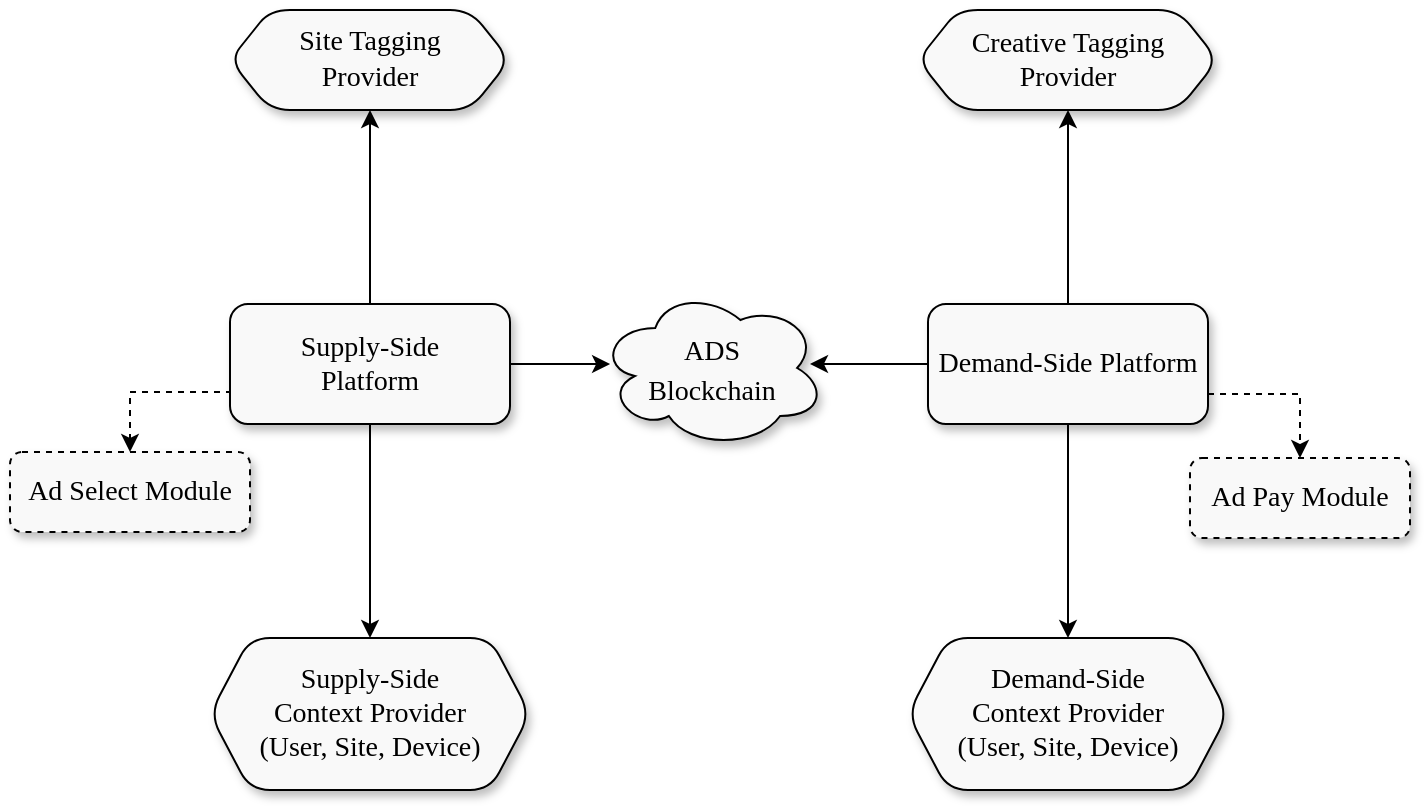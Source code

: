 <mxfile version="20.8.10" type="device"><diagram id="jn7hWb-1jvPDCO8oH757" name="Overview"><mxGraphModel dx="1418" dy="948" grid="1" gridSize="10" guides="1" tooltips="1" connect="1" arrows="1" fold="1" page="1" pageScale="1" pageWidth="1169" pageHeight="827" math="0" shadow="0"><root><mxCell id="0"/><mxCell id="1" parent="0"/><mxCell id="TTddFQqCvu-z7gr3W2Oo-3" style="edgeStyle=orthogonalEdgeStyle;rounded=0;orthogonalLoop=1;jettySize=auto;html=1;exitX=0;exitY=0.5;exitDx=0;exitDy=0;" parent="1" source="UW8ppSqbyXw56n3Y4dqZ-2" edge="1"><mxGeometry relative="1" as="geometry"><mxPoint x="620" y="367" as="targetPoint"/></mxGeometry></mxCell><mxCell id="UW8ppSqbyXw56n3Y4dqZ-15" style="edgeStyle=orthogonalEdgeStyle;rounded=0;orthogonalLoop=1;jettySize=auto;html=1;entryX=0.5;entryY=1;entryDx=0;entryDy=0;fontColor=#000000;strokeColor=#000000;shadow=0;" parent="1" source="UW8ppSqbyXw56n3Y4dqZ-1" target="UW8ppSqbyXw56n3Y4dqZ-4" edge="1"><mxGeometry relative="1" as="geometry"/></mxCell><mxCell id="njfDH5lzjeAfx0mGwy8I-3" style="edgeStyle=orthogonalEdgeStyle;rounded=0;orthogonalLoop=1;jettySize=auto;html=1;entryX=0.5;entryY=0;entryDx=0;entryDy=0;exitX=0;exitY=0.75;exitDx=0;exitDy=0;fontColor=#000000;strokeColor=#000000;shadow=0;dashed=1;" parent="1" source="UW8ppSqbyXw56n3Y4dqZ-1" target="UW8ppSqbyXw56n3Y4dqZ-26" edge="1"><mxGeometry relative="1" as="geometry"><Array as="points"><mxPoint x="280" y="381"/></Array></mxGeometry></mxCell><mxCell id="njfDH5lzjeAfx0mGwy8I-16" style="edgeStyle=orthogonalEdgeStyle;rounded=0;orthogonalLoop=1;jettySize=auto;html=1;fontColor=#000000;strokeColor=#000000;shadow=0;" parent="1" source="UW8ppSqbyXw56n3Y4dqZ-1" target="7m5zYhke_c38A_Lj1ryV-2" edge="1"><mxGeometry relative="1" as="geometry"><mxPoint x="400" y="490" as="targetPoint"/></mxGeometry></mxCell><mxCell id="TTddFQqCvu-z7gr3W2Oo-2" style="edgeStyle=orthogonalEdgeStyle;rounded=0;orthogonalLoop=1;jettySize=auto;html=1;entryX=0.051;entryY=0.475;entryDx=0;entryDy=0;entryPerimeter=0;" parent="1" source="UW8ppSqbyXw56n3Y4dqZ-1" target="Wy-U_TiyVfMH8nvqm76v-1" edge="1"><mxGeometry relative="1" as="geometry"/></mxCell><mxCell id="UW8ppSqbyXw56n3Y4dqZ-1" value="&lt;span style=&quot;text-align: start;&quot;&gt;&lt;font face=&quot;Tahoma&quot; style=&quot;font-size: 14px;&quot;&gt;Supply-Side &lt;br&gt;Platform&lt;/font&gt;&lt;/span&gt;" style="rounded=1;whiteSpace=wrap;html=1;shadow=1;glass=0;fontColor=#000000;strokeColor=#000000;fillColor=#F9F9F9;" parent="1" vertex="1"><mxGeometry x="330" y="337" width="140" height="60" as="geometry"/></mxCell><mxCell id="UW8ppSqbyXw56n3Y4dqZ-14" style="edgeStyle=orthogonalEdgeStyle;rounded=0;orthogonalLoop=1;jettySize=auto;html=1;entryX=0.5;entryY=1;entryDx=0;entryDy=0;fontColor=#000000;strokeColor=#000000;shadow=0;" parent="1" source="UW8ppSqbyXw56n3Y4dqZ-2" target="UW8ppSqbyXw56n3Y4dqZ-3" edge="1"><mxGeometry relative="1" as="geometry"/></mxCell><mxCell id="njfDH5lzjeAfx0mGwy8I-4" style="edgeStyle=orthogonalEdgeStyle;rounded=0;orthogonalLoop=1;jettySize=auto;html=1;exitX=1;exitY=0.75;exitDx=0;exitDy=0;fontColor=#000000;strokeColor=#000000;shadow=0;dashed=1;" parent="1" source="UW8ppSqbyXw56n3Y4dqZ-2" target="UW8ppSqbyXw56n3Y4dqZ-27" edge="1"><mxGeometry relative="1" as="geometry"/></mxCell><mxCell id="njfDH5lzjeAfx0mGwy8I-10" style="edgeStyle=orthogonalEdgeStyle;rounded=0;orthogonalLoop=1;jettySize=auto;html=1;fontColor=#000000;strokeColor=#000000;shadow=0;" parent="1" source="UW8ppSqbyXw56n3Y4dqZ-2" target="7m5zYhke_c38A_Lj1ryV-3" edge="1"><mxGeometry relative="1" as="geometry"><mxPoint x="750.0" y="490" as="targetPoint"/></mxGeometry></mxCell><mxCell id="UW8ppSqbyXw56n3Y4dqZ-2" value="&lt;span style=&quot;border-color: var(--border-color); text-align: start;&quot;&gt;&lt;font face=&quot;Tahoma&quot; style=&quot;border-color: var(--border-color); font-size: 14px;&quot;&gt;Demand-Side Platform&lt;/font&gt;&lt;/span&gt;" style="rounded=1;whiteSpace=wrap;html=1;fontColor=#000000;strokeColor=#000000;shadow=1;fillColor=#F9F9F9;" parent="1" vertex="1"><mxGeometry x="679" y="337" width="140" height="60" as="geometry"/></mxCell><mxCell id="UW8ppSqbyXw56n3Y4dqZ-3" value="&lt;span style=&quot;text-align: start;&quot;&gt;&lt;font face=&quot;Tahoma&quot; style=&quot;font-size: 14px;&quot;&gt;Creative Tagging Provider&lt;/font&gt;&lt;/span&gt;&lt;b&gt;&lt;br&gt;&lt;/b&gt;" style="shape=hexagon;perimeter=hexagonPerimeter2;whiteSpace=wrap;html=1;fixedSize=1;fontColor=#000000;strokeColor=#000000;shadow=1;fillColor=#F9F9F9;rounded=1;" parent="1" vertex="1"><mxGeometry x="674" y="190" width="150" height="50" as="geometry"/></mxCell><mxCell id="UW8ppSqbyXw56n3Y4dqZ-4" value="&lt;font face=&quot;Tahoma&quot;&gt;&lt;font style=&quot;font-size: 14px;&quot;&gt;Site Tagging&lt;br&gt;&lt;/font&gt;&lt;span style=&quot;font-size: 14px; text-align: start;&quot;&gt;Provider&lt;/span&gt;&lt;/font&gt;&lt;span style=&quot;font-family: &amp;quot;HCo Gotham&amp;quot;, system-ui, -apple-system, &amp;quot;Segoe UI&amp;quot;, Roboto, &amp;quot;Helvetica Neue&amp;quot;, Arial, &amp;quot;Noto Sans&amp;quot;, &amp;quot;Liberation Sans&amp;quot;, sans-serif, &amp;quot;Apple Color Emoji&amp;quot;, &amp;quot;Segoe UI Emoji&amp;quot;, &amp;quot;Segoe UI Symbol&amp;quot;, &amp;quot;Noto Color Emoji&amp;quot;; text-align: start;&quot;&gt;&lt;font style=&quot;font-size: 14px;&quot;&gt;&lt;br&gt;&lt;/font&gt;&lt;/span&gt;" style="shape=hexagon;perimeter=hexagonPerimeter2;whiteSpace=wrap;html=1;fixedSize=1;fontColor=#000000;strokeColor=#000000;shadow=1;fillColor=#F9F9F9;rounded=1;" parent="1" vertex="1"><mxGeometry x="330" y="190" width="140" height="50" as="geometry"/></mxCell><mxCell id="UW8ppSqbyXw56n3Y4dqZ-26" value="&lt;span style=&quot;border-color: var(--border-color); text-align: start;&quot;&gt;&lt;font face=&quot;Tahoma&quot; style=&quot;border-color: var(--border-color); font-size: 14px;&quot;&gt;Ad Select Module&lt;/font&gt;&lt;/span&gt;" style="rounded=1;whiteSpace=wrap;html=1;fontColor=#000000;strokeColor=#000000;shadow=1;fillColor=#F9F9F9;dashed=1;" parent="1" vertex="1"><mxGeometry x="220" y="411" width="120" height="40" as="geometry"/></mxCell><mxCell id="UW8ppSqbyXw56n3Y4dqZ-27" value="&lt;span style=&quot;border-color: var(--border-color); text-align: start;&quot;&gt;&lt;font face=&quot;Tahoma&quot; style=&quot;border-color: var(--border-color); font-size: 14px;&quot;&gt;Ad Pay Module&lt;/font&gt;&lt;/span&gt;" style="rounded=1;whiteSpace=wrap;html=1;fontColor=#000000;strokeColor=#000000;shadow=1;fillColor=#F9F9F9;dashed=1;" parent="1" vertex="1"><mxGeometry x="810" y="414" width="110" height="40" as="geometry"/></mxCell><mxCell id="7m5zYhke_c38A_Lj1ryV-2" value="&lt;font face=&quot;Tahoma&quot; style=&quot;font-size: 14px;&quot;&gt;&lt;font style=&quot;&quot;&gt;Supply-Side Context&amp;nbsp;&lt;span style=&quot;text-align: start;&quot;&gt;Provider&lt;/span&gt;&lt;span style=&quot;text-align: start;&quot;&gt;&lt;br&gt;&lt;/span&gt;&lt;/font&gt;(User, Site, Device)&lt;/font&gt;" style="shape=hexagon;perimeter=hexagonPerimeter2;whiteSpace=wrap;html=1;fixedSize=1;fontColor=#000000;strokeColor=#000000;shadow=1;fillColor=#F9F9F9;rounded=1;" parent="1" vertex="1"><mxGeometry x="320" y="504" width="160" height="76" as="geometry"/></mxCell><mxCell id="7m5zYhke_c38A_Lj1ryV-3" value="&lt;font face=&quot;Tahoma&quot; style=&quot;font-size: 14px;&quot;&gt;&lt;font style=&quot;&quot;&gt;Demand-Side Context&amp;nbsp;&lt;span style=&quot;text-align: start;&quot;&gt;Provider&lt;/span&gt;&lt;span style=&quot;text-align: start;&quot;&gt;&lt;br&gt;&lt;/span&gt;&lt;/font&gt;(User, Site, Device)&lt;/font&gt;" style="shape=hexagon;perimeter=hexagonPerimeter2;whiteSpace=wrap;html=1;fixedSize=1;fontColor=#000000;strokeColor=#000000;shadow=1;fillColor=#F9F9F9;rounded=1;" parent="1" vertex="1"><mxGeometry x="669" y="504" width="160" height="76" as="geometry"/></mxCell><mxCell id="Wy-U_TiyVfMH8nvqm76v-1" value="&lt;font face=&quot;Tahoma&quot; style=&quot;font-size: 14px;&quot; color=&quot;#000000&quot;&gt;ADS&lt;br style=&quot;border-color: var(--border-color); text-align: start;&quot;&gt;&lt;span style=&quot;text-align: start;&quot;&gt;Blockchain&lt;/span&gt;&lt;/font&gt;" style="ellipse;shape=cloud;whiteSpace=wrap;html=1;rounded=1;shadow=1;fontSize=16;fontColor=#999999;fillColor=#F9F9F9;" parent="1" vertex="1"><mxGeometry x="514.25" y="329" width="113.5" height="80" as="geometry"/></mxCell></root></mxGraphModel></diagram></mxfile>